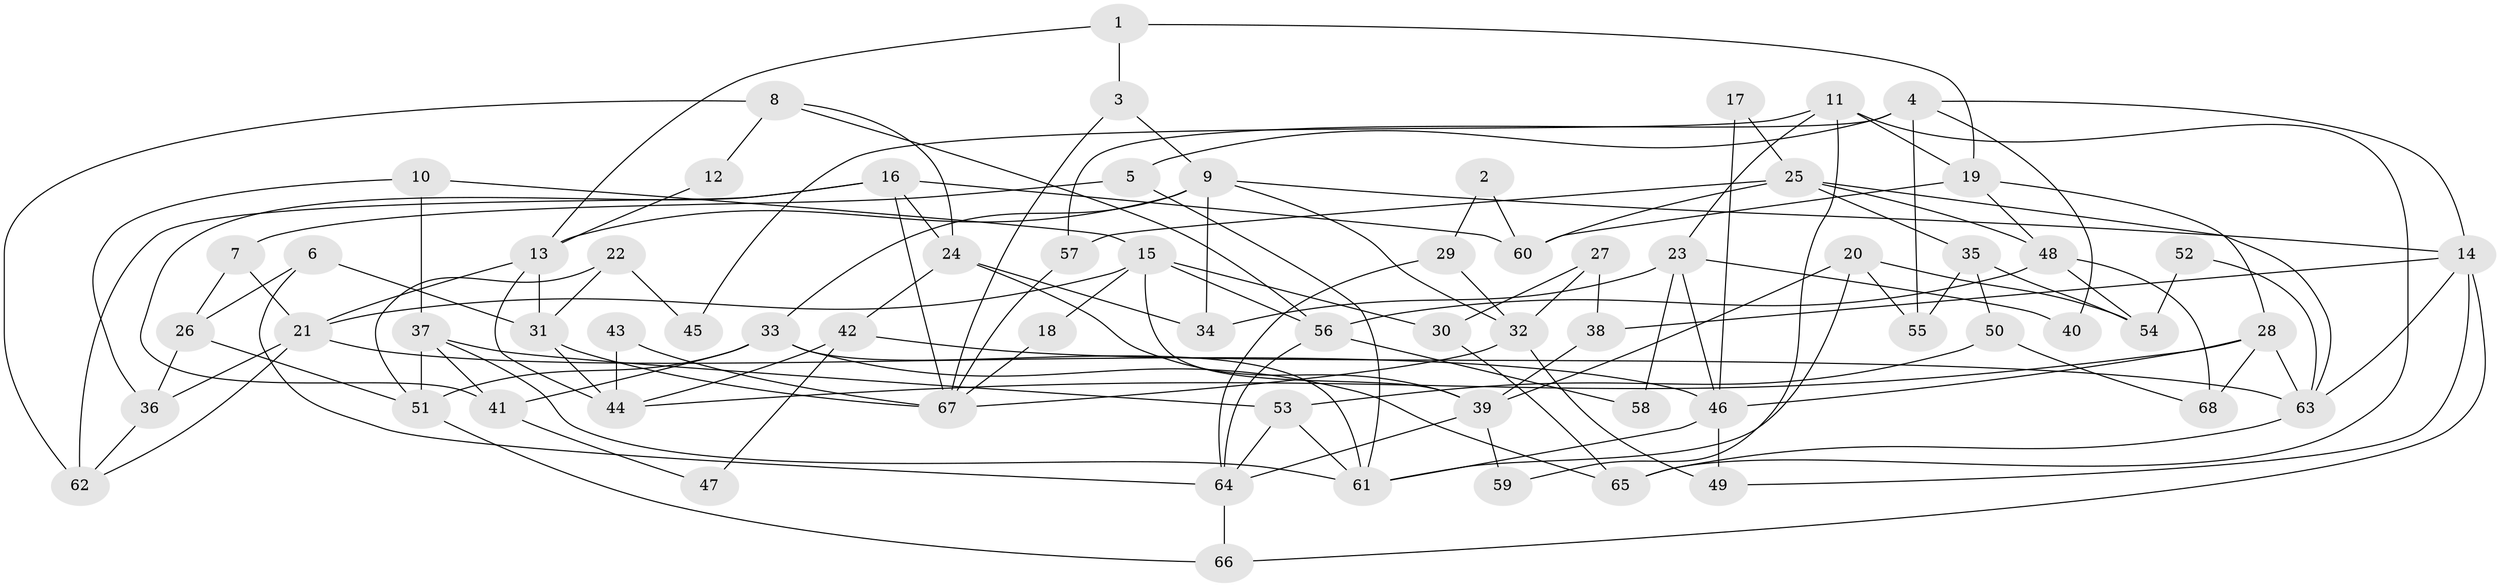 // Generated by graph-tools (version 1.1) at 2025/02/03/09/25 03:02:03]
// undirected, 68 vertices, 136 edges
graph export_dot {
graph [start="1"]
  node [color=gray90,style=filled];
  1;
  2;
  3;
  4;
  5;
  6;
  7;
  8;
  9;
  10;
  11;
  12;
  13;
  14;
  15;
  16;
  17;
  18;
  19;
  20;
  21;
  22;
  23;
  24;
  25;
  26;
  27;
  28;
  29;
  30;
  31;
  32;
  33;
  34;
  35;
  36;
  37;
  38;
  39;
  40;
  41;
  42;
  43;
  44;
  45;
  46;
  47;
  48;
  49;
  50;
  51;
  52;
  53;
  54;
  55;
  56;
  57;
  58;
  59;
  60;
  61;
  62;
  63;
  64;
  65;
  66;
  67;
  68;
  1 -- 19;
  1 -- 13;
  1 -- 3;
  2 -- 60;
  2 -- 29;
  3 -- 67;
  3 -- 9;
  4 -- 5;
  4 -- 14;
  4 -- 40;
  4 -- 55;
  4 -- 57;
  5 -- 7;
  5 -- 61;
  6 -- 26;
  6 -- 64;
  6 -- 31;
  7 -- 26;
  7 -- 21;
  8 -- 62;
  8 -- 56;
  8 -- 12;
  8 -- 24;
  9 -- 32;
  9 -- 13;
  9 -- 14;
  9 -- 33;
  9 -- 34;
  10 -- 36;
  10 -- 15;
  10 -- 37;
  11 -- 65;
  11 -- 19;
  11 -- 23;
  11 -- 45;
  11 -- 59;
  12 -- 13;
  13 -- 44;
  13 -- 21;
  13 -- 31;
  14 -- 66;
  14 -- 38;
  14 -- 49;
  14 -- 63;
  15 -- 21;
  15 -- 30;
  15 -- 18;
  15 -- 39;
  15 -- 56;
  16 -- 60;
  16 -- 41;
  16 -- 24;
  16 -- 62;
  16 -- 67;
  17 -- 46;
  17 -- 25;
  18 -- 67;
  19 -- 28;
  19 -- 48;
  19 -- 60;
  20 -- 39;
  20 -- 55;
  20 -- 54;
  20 -- 61;
  21 -- 46;
  21 -- 36;
  21 -- 62;
  22 -- 31;
  22 -- 51;
  22 -- 45;
  23 -- 34;
  23 -- 40;
  23 -- 46;
  23 -- 58;
  24 -- 34;
  24 -- 39;
  24 -- 42;
  25 -- 63;
  25 -- 57;
  25 -- 35;
  25 -- 48;
  25 -- 60;
  26 -- 36;
  26 -- 51;
  27 -- 32;
  27 -- 38;
  27 -- 30;
  28 -- 46;
  28 -- 44;
  28 -- 63;
  28 -- 68;
  29 -- 32;
  29 -- 64;
  30 -- 65;
  31 -- 44;
  31 -- 67;
  32 -- 67;
  32 -- 49;
  33 -- 61;
  33 -- 41;
  33 -- 51;
  33 -- 65;
  35 -- 50;
  35 -- 54;
  35 -- 55;
  36 -- 62;
  37 -- 53;
  37 -- 41;
  37 -- 51;
  37 -- 61;
  38 -- 39;
  39 -- 59;
  39 -- 64;
  41 -- 47;
  42 -- 63;
  42 -- 44;
  42 -- 47;
  43 -- 44;
  43 -- 67;
  46 -- 61;
  46 -- 49;
  48 -- 54;
  48 -- 56;
  48 -- 68;
  50 -- 53;
  50 -- 68;
  51 -- 66;
  52 -- 63;
  52 -- 54;
  53 -- 64;
  53 -- 61;
  56 -- 58;
  56 -- 64;
  57 -- 67;
  63 -- 65;
  64 -- 66;
}
